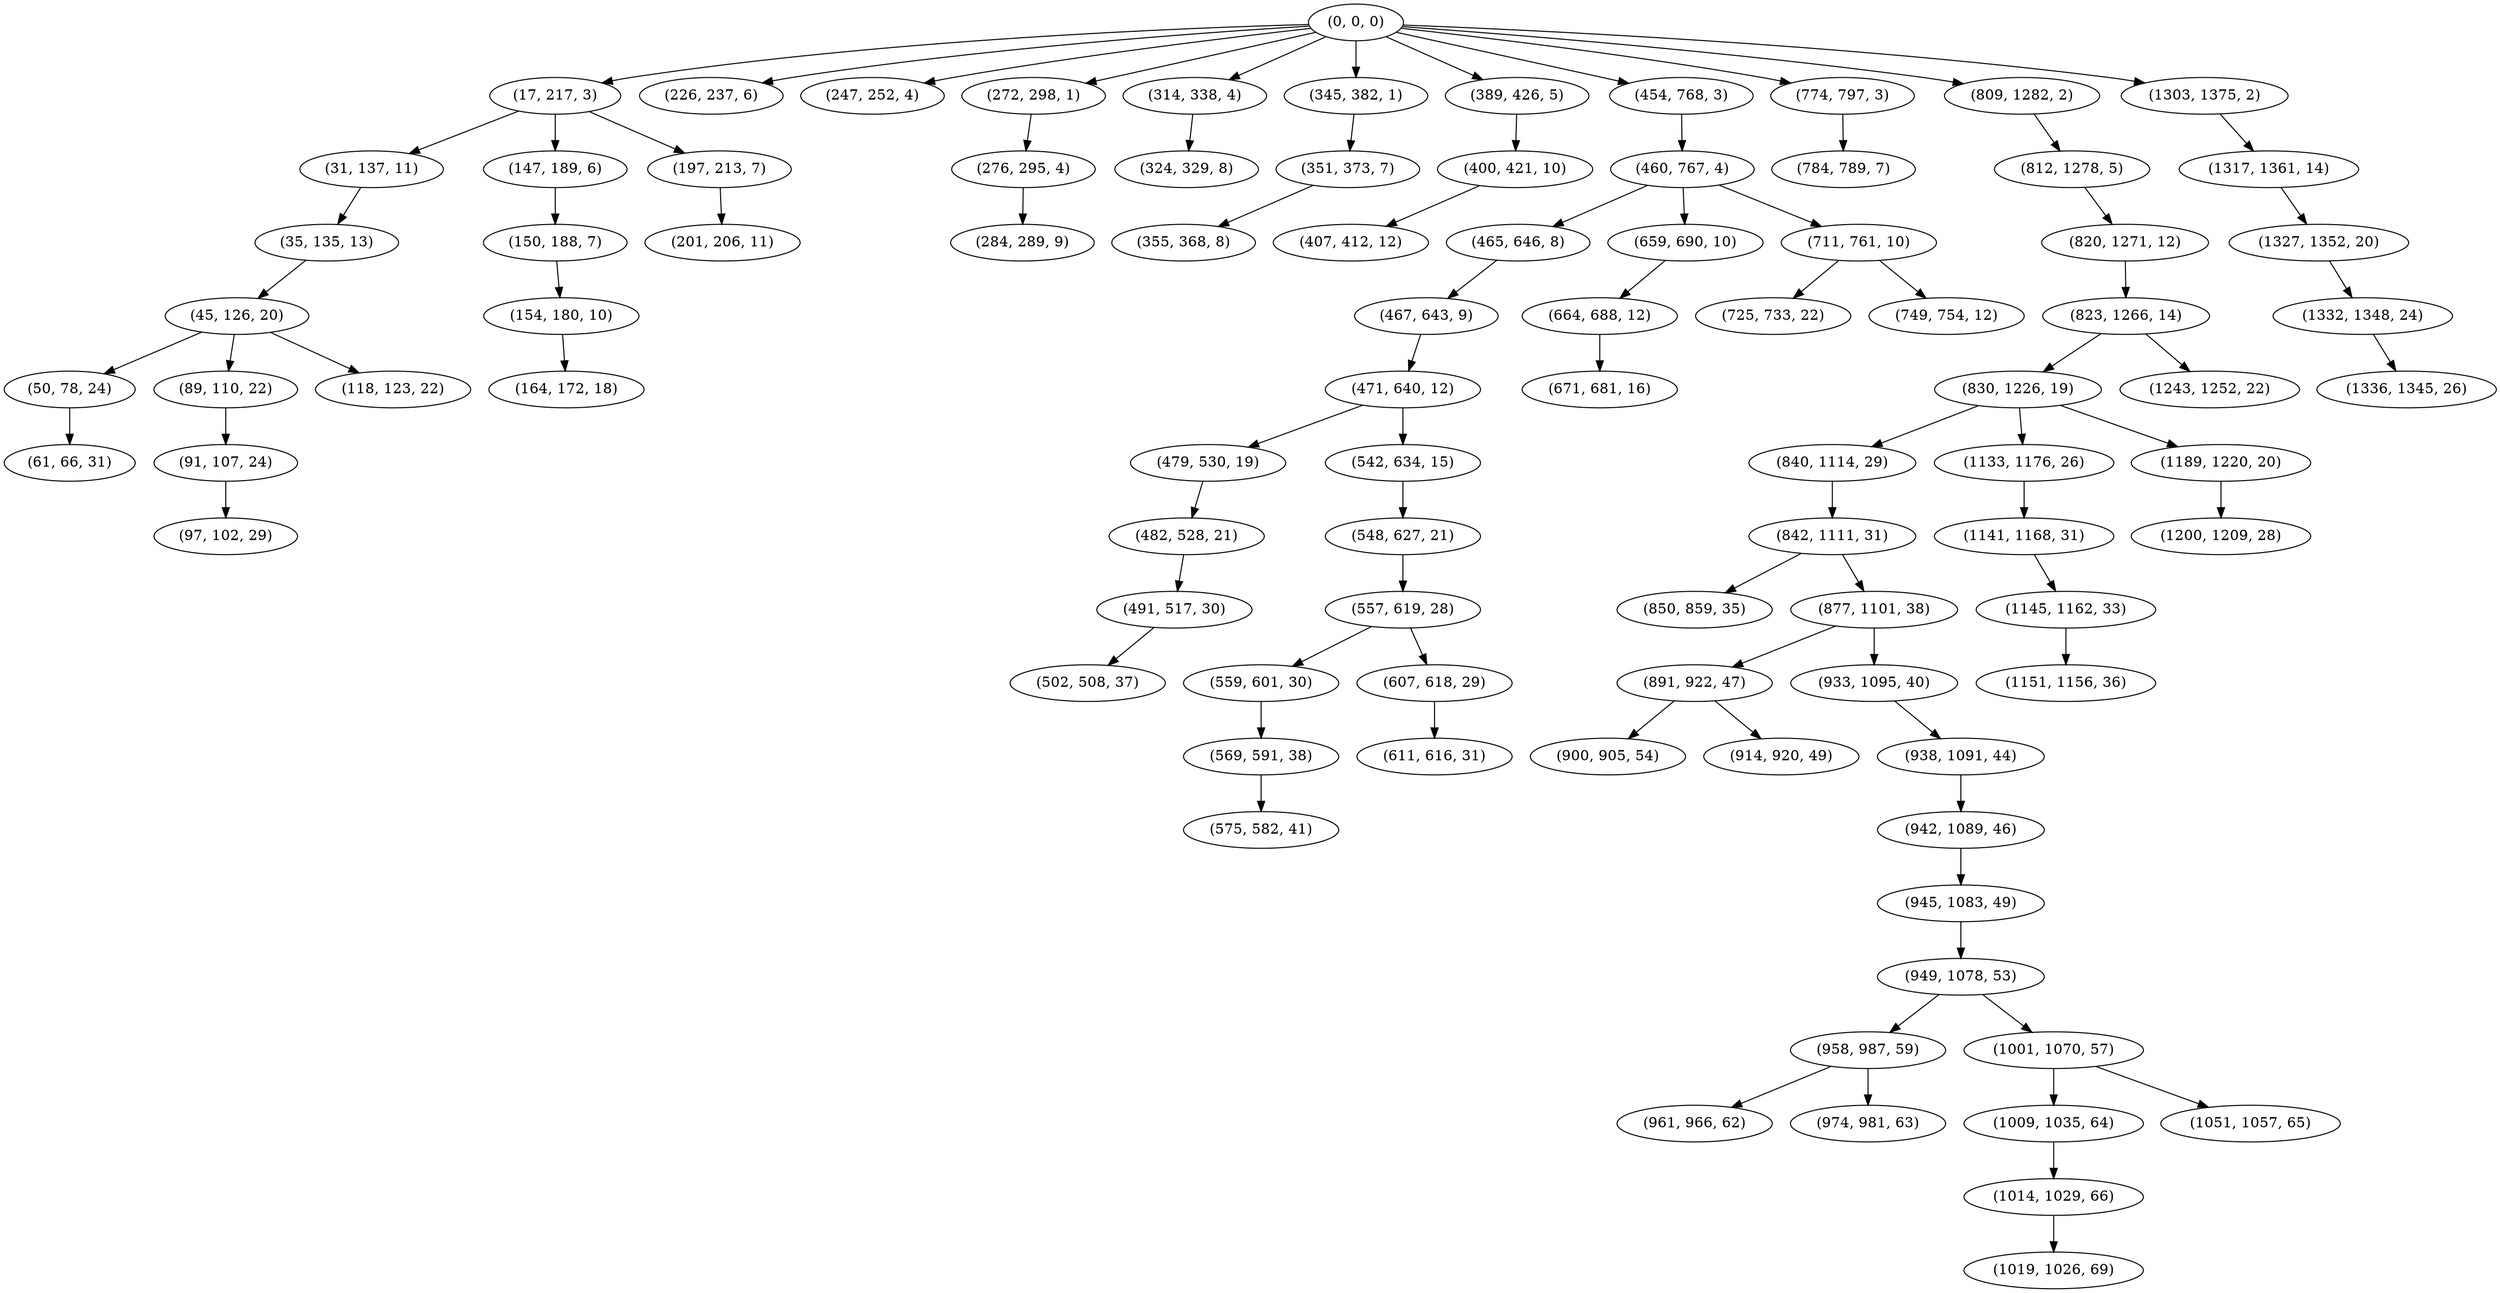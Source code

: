 digraph tree {
    "(0, 0, 0)";
    "(17, 217, 3)";
    "(31, 137, 11)";
    "(35, 135, 13)";
    "(45, 126, 20)";
    "(50, 78, 24)";
    "(61, 66, 31)";
    "(89, 110, 22)";
    "(91, 107, 24)";
    "(97, 102, 29)";
    "(118, 123, 22)";
    "(147, 189, 6)";
    "(150, 188, 7)";
    "(154, 180, 10)";
    "(164, 172, 18)";
    "(197, 213, 7)";
    "(201, 206, 11)";
    "(226, 237, 6)";
    "(247, 252, 4)";
    "(272, 298, 1)";
    "(276, 295, 4)";
    "(284, 289, 9)";
    "(314, 338, 4)";
    "(324, 329, 8)";
    "(345, 382, 1)";
    "(351, 373, 7)";
    "(355, 368, 8)";
    "(389, 426, 5)";
    "(400, 421, 10)";
    "(407, 412, 12)";
    "(454, 768, 3)";
    "(460, 767, 4)";
    "(465, 646, 8)";
    "(467, 643, 9)";
    "(471, 640, 12)";
    "(479, 530, 19)";
    "(482, 528, 21)";
    "(491, 517, 30)";
    "(502, 508, 37)";
    "(542, 634, 15)";
    "(548, 627, 21)";
    "(557, 619, 28)";
    "(559, 601, 30)";
    "(569, 591, 38)";
    "(575, 582, 41)";
    "(607, 618, 29)";
    "(611, 616, 31)";
    "(659, 690, 10)";
    "(664, 688, 12)";
    "(671, 681, 16)";
    "(711, 761, 10)";
    "(725, 733, 22)";
    "(749, 754, 12)";
    "(774, 797, 3)";
    "(784, 789, 7)";
    "(809, 1282, 2)";
    "(812, 1278, 5)";
    "(820, 1271, 12)";
    "(823, 1266, 14)";
    "(830, 1226, 19)";
    "(840, 1114, 29)";
    "(842, 1111, 31)";
    "(850, 859, 35)";
    "(877, 1101, 38)";
    "(891, 922, 47)";
    "(900, 905, 54)";
    "(914, 920, 49)";
    "(933, 1095, 40)";
    "(938, 1091, 44)";
    "(942, 1089, 46)";
    "(945, 1083, 49)";
    "(949, 1078, 53)";
    "(958, 987, 59)";
    "(961, 966, 62)";
    "(974, 981, 63)";
    "(1001, 1070, 57)";
    "(1009, 1035, 64)";
    "(1014, 1029, 66)";
    "(1019, 1026, 69)";
    "(1051, 1057, 65)";
    "(1133, 1176, 26)";
    "(1141, 1168, 31)";
    "(1145, 1162, 33)";
    "(1151, 1156, 36)";
    "(1189, 1220, 20)";
    "(1200, 1209, 28)";
    "(1243, 1252, 22)";
    "(1303, 1375, 2)";
    "(1317, 1361, 14)";
    "(1327, 1352, 20)";
    "(1332, 1348, 24)";
    "(1336, 1345, 26)";
    "(0, 0, 0)" -> "(17, 217, 3)";
    "(0, 0, 0)" -> "(226, 237, 6)";
    "(0, 0, 0)" -> "(247, 252, 4)";
    "(0, 0, 0)" -> "(272, 298, 1)";
    "(0, 0, 0)" -> "(314, 338, 4)";
    "(0, 0, 0)" -> "(345, 382, 1)";
    "(0, 0, 0)" -> "(389, 426, 5)";
    "(0, 0, 0)" -> "(454, 768, 3)";
    "(0, 0, 0)" -> "(774, 797, 3)";
    "(0, 0, 0)" -> "(809, 1282, 2)";
    "(0, 0, 0)" -> "(1303, 1375, 2)";
    "(17, 217, 3)" -> "(31, 137, 11)";
    "(17, 217, 3)" -> "(147, 189, 6)";
    "(17, 217, 3)" -> "(197, 213, 7)";
    "(31, 137, 11)" -> "(35, 135, 13)";
    "(35, 135, 13)" -> "(45, 126, 20)";
    "(45, 126, 20)" -> "(50, 78, 24)";
    "(45, 126, 20)" -> "(89, 110, 22)";
    "(45, 126, 20)" -> "(118, 123, 22)";
    "(50, 78, 24)" -> "(61, 66, 31)";
    "(89, 110, 22)" -> "(91, 107, 24)";
    "(91, 107, 24)" -> "(97, 102, 29)";
    "(147, 189, 6)" -> "(150, 188, 7)";
    "(150, 188, 7)" -> "(154, 180, 10)";
    "(154, 180, 10)" -> "(164, 172, 18)";
    "(197, 213, 7)" -> "(201, 206, 11)";
    "(272, 298, 1)" -> "(276, 295, 4)";
    "(276, 295, 4)" -> "(284, 289, 9)";
    "(314, 338, 4)" -> "(324, 329, 8)";
    "(345, 382, 1)" -> "(351, 373, 7)";
    "(351, 373, 7)" -> "(355, 368, 8)";
    "(389, 426, 5)" -> "(400, 421, 10)";
    "(400, 421, 10)" -> "(407, 412, 12)";
    "(454, 768, 3)" -> "(460, 767, 4)";
    "(460, 767, 4)" -> "(465, 646, 8)";
    "(460, 767, 4)" -> "(659, 690, 10)";
    "(460, 767, 4)" -> "(711, 761, 10)";
    "(465, 646, 8)" -> "(467, 643, 9)";
    "(467, 643, 9)" -> "(471, 640, 12)";
    "(471, 640, 12)" -> "(479, 530, 19)";
    "(471, 640, 12)" -> "(542, 634, 15)";
    "(479, 530, 19)" -> "(482, 528, 21)";
    "(482, 528, 21)" -> "(491, 517, 30)";
    "(491, 517, 30)" -> "(502, 508, 37)";
    "(542, 634, 15)" -> "(548, 627, 21)";
    "(548, 627, 21)" -> "(557, 619, 28)";
    "(557, 619, 28)" -> "(559, 601, 30)";
    "(557, 619, 28)" -> "(607, 618, 29)";
    "(559, 601, 30)" -> "(569, 591, 38)";
    "(569, 591, 38)" -> "(575, 582, 41)";
    "(607, 618, 29)" -> "(611, 616, 31)";
    "(659, 690, 10)" -> "(664, 688, 12)";
    "(664, 688, 12)" -> "(671, 681, 16)";
    "(711, 761, 10)" -> "(725, 733, 22)";
    "(711, 761, 10)" -> "(749, 754, 12)";
    "(774, 797, 3)" -> "(784, 789, 7)";
    "(809, 1282, 2)" -> "(812, 1278, 5)";
    "(812, 1278, 5)" -> "(820, 1271, 12)";
    "(820, 1271, 12)" -> "(823, 1266, 14)";
    "(823, 1266, 14)" -> "(830, 1226, 19)";
    "(823, 1266, 14)" -> "(1243, 1252, 22)";
    "(830, 1226, 19)" -> "(840, 1114, 29)";
    "(830, 1226, 19)" -> "(1133, 1176, 26)";
    "(830, 1226, 19)" -> "(1189, 1220, 20)";
    "(840, 1114, 29)" -> "(842, 1111, 31)";
    "(842, 1111, 31)" -> "(850, 859, 35)";
    "(842, 1111, 31)" -> "(877, 1101, 38)";
    "(877, 1101, 38)" -> "(891, 922, 47)";
    "(877, 1101, 38)" -> "(933, 1095, 40)";
    "(891, 922, 47)" -> "(900, 905, 54)";
    "(891, 922, 47)" -> "(914, 920, 49)";
    "(933, 1095, 40)" -> "(938, 1091, 44)";
    "(938, 1091, 44)" -> "(942, 1089, 46)";
    "(942, 1089, 46)" -> "(945, 1083, 49)";
    "(945, 1083, 49)" -> "(949, 1078, 53)";
    "(949, 1078, 53)" -> "(958, 987, 59)";
    "(949, 1078, 53)" -> "(1001, 1070, 57)";
    "(958, 987, 59)" -> "(961, 966, 62)";
    "(958, 987, 59)" -> "(974, 981, 63)";
    "(1001, 1070, 57)" -> "(1009, 1035, 64)";
    "(1001, 1070, 57)" -> "(1051, 1057, 65)";
    "(1009, 1035, 64)" -> "(1014, 1029, 66)";
    "(1014, 1029, 66)" -> "(1019, 1026, 69)";
    "(1133, 1176, 26)" -> "(1141, 1168, 31)";
    "(1141, 1168, 31)" -> "(1145, 1162, 33)";
    "(1145, 1162, 33)" -> "(1151, 1156, 36)";
    "(1189, 1220, 20)" -> "(1200, 1209, 28)";
    "(1303, 1375, 2)" -> "(1317, 1361, 14)";
    "(1317, 1361, 14)" -> "(1327, 1352, 20)";
    "(1327, 1352, 20)" -> "(1332, 1348, 24)";
    "(1332, 1348, 24)" -> "(1336, 1345, 26)";
}
